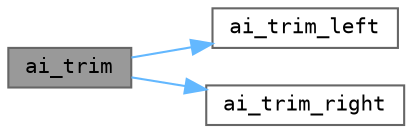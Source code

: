 digraph "ai_trim"
{
 // LATEX_PDF_SIZE
  bgcolor="transparent";
  edge [fontname=Terminal,fontsize=10,labelfontname=Helvetica,labelfontsize=10];
  node [fontname=Terminal,fontsize=10,shape=box,height=0.2,width=0.4];
  rankdir="LR";
  Node1 [label="ai_trim",height=0.2,width=0.4,color="gray40", fillcolor="grey60", style="filled", fontcolor="black",tooltip="Performs a trim from both ends (in place)."];
  Node1 -> Node2 [color="steelblue1",style="solid"];
  Node2 [label="ai_trim_left",height=0.2,width=0.4,color="grey40", fillcolor="white", style="filled",URL="$include_2assimp_2_string_utils_8h.html#a1c448d6dce27b49ba113901a29fae63b",tooltip="Performs a trim from start (in place)"];
  Node1 -> Node3 [color="steelblue1",style="solid"];
  Node3 [label="ai_trim_right",height=0.2,width=0.4,color="grey40", fillcolor="white", style="filled",URL="$include_2assimp_2_string_utils_8h.html#a58d10ea84557848ee4838066f6c4290b",tooltip="Performs a trim from end (in place)."];
}
